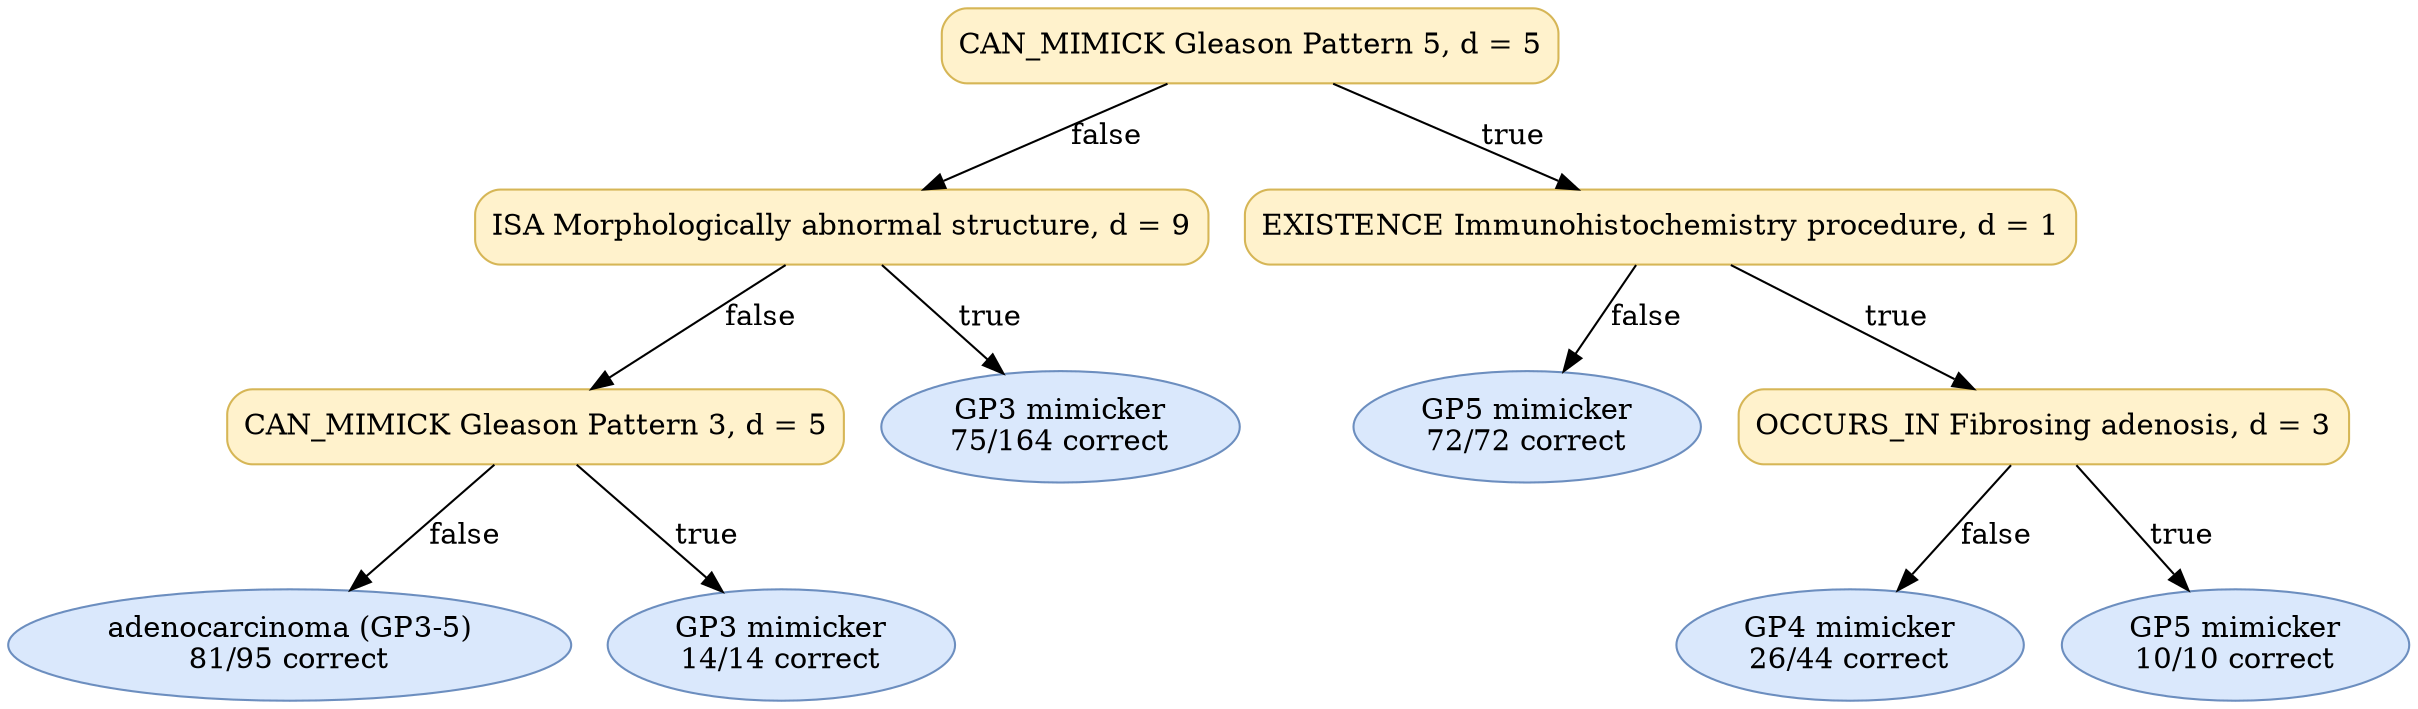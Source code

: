 digraph "DT" {
fontname="Times-Roman";
label="";
node [fontname="Times-Roman"];
Node1 [color="#D6B656", fillcolor="#FFF2CC", label="CAN_MIMICK Gleason Pattern 5, d = 5", shape="box", style="rounded,filled"];
Node2 [color="#D6B656", fillcolor="#FFF2CC", label="ISA Morphologically abnormal structure, d = 9", shape="box", style="rounded,filled"];
Node3 [color="#D6B656", fillcolor="#FFF2CC", label="CAN_MIMICK Gleason Pattern 3, d = 5", shape="box", style="rounded,filled"];
Node4 [color="#6C8EBF", fillcolor="#DAE8FC", label=<adenocarcinoma (GP3-5)<br/>81/95 correct>, shape="ellipse", style="rounded,filled"];
Node5 [color="#6C8EBF", fillcolor="#DAE8FC", label=<GP3 mimicker<br/>14/14 correct>, shape="ellipse", style="rounded,filled"];
Node6 [color="#6C8EBF", fillcolor="#DAE8FC", label=<GP3 mimicker<br/>75/164 correct>, shape="ellipse", style="rounded,filled"];
Node7 [color="#D6B656", fillcolor="#FFF2CC", label="EXISTENCE Immunohistochemistry procedure, d = 1", shape="box", style="rounded,filled"];
Node8 [color="#6C8EBF", fillcolor="#DAE8FC", label=<GP5 mimicker<br/>72/72 correct>, shape="ellipse", style="rounded,filled"];
Node9 [color="#D6B656", fillcolor="#FFF2CC", label="OCCURS_IN Fibrosing adenosis, d = 3", shape="box", style="rounded,filled"];
Node10 [color="#6C8EBF", fillcolor="#DAE8FC", label=<GP4 mimicker<br/>26/44 correct>, shape="ellipse", style="rounded,filled"];
Node11 [color="#6C8EBF", fillcolor="#DAE8FC", label=<GP5 mimicker<br/>10/10 correct>, shape="ellipse", style="rounded,filled"];
Node1 -> Node2  [key=0, label="false"];
Node1 -> Node7  [key=0, label="true"];
Node2 -> Node3  [key=0, label="false"];
Node2 -> Node6  [key=0, label="true"];
Node3 -> Node4  [key=0, label="false"];
Node3 -> Node5  [key=0, label="true"];
Node7 -> Node8  [key=0, label="false"];
Node7 -> Node9  [key=0, label="true"];
Node9 -> Node10  [key=0, label="false"];
Node9 -> Node11  [key=0, label="true"];
}
